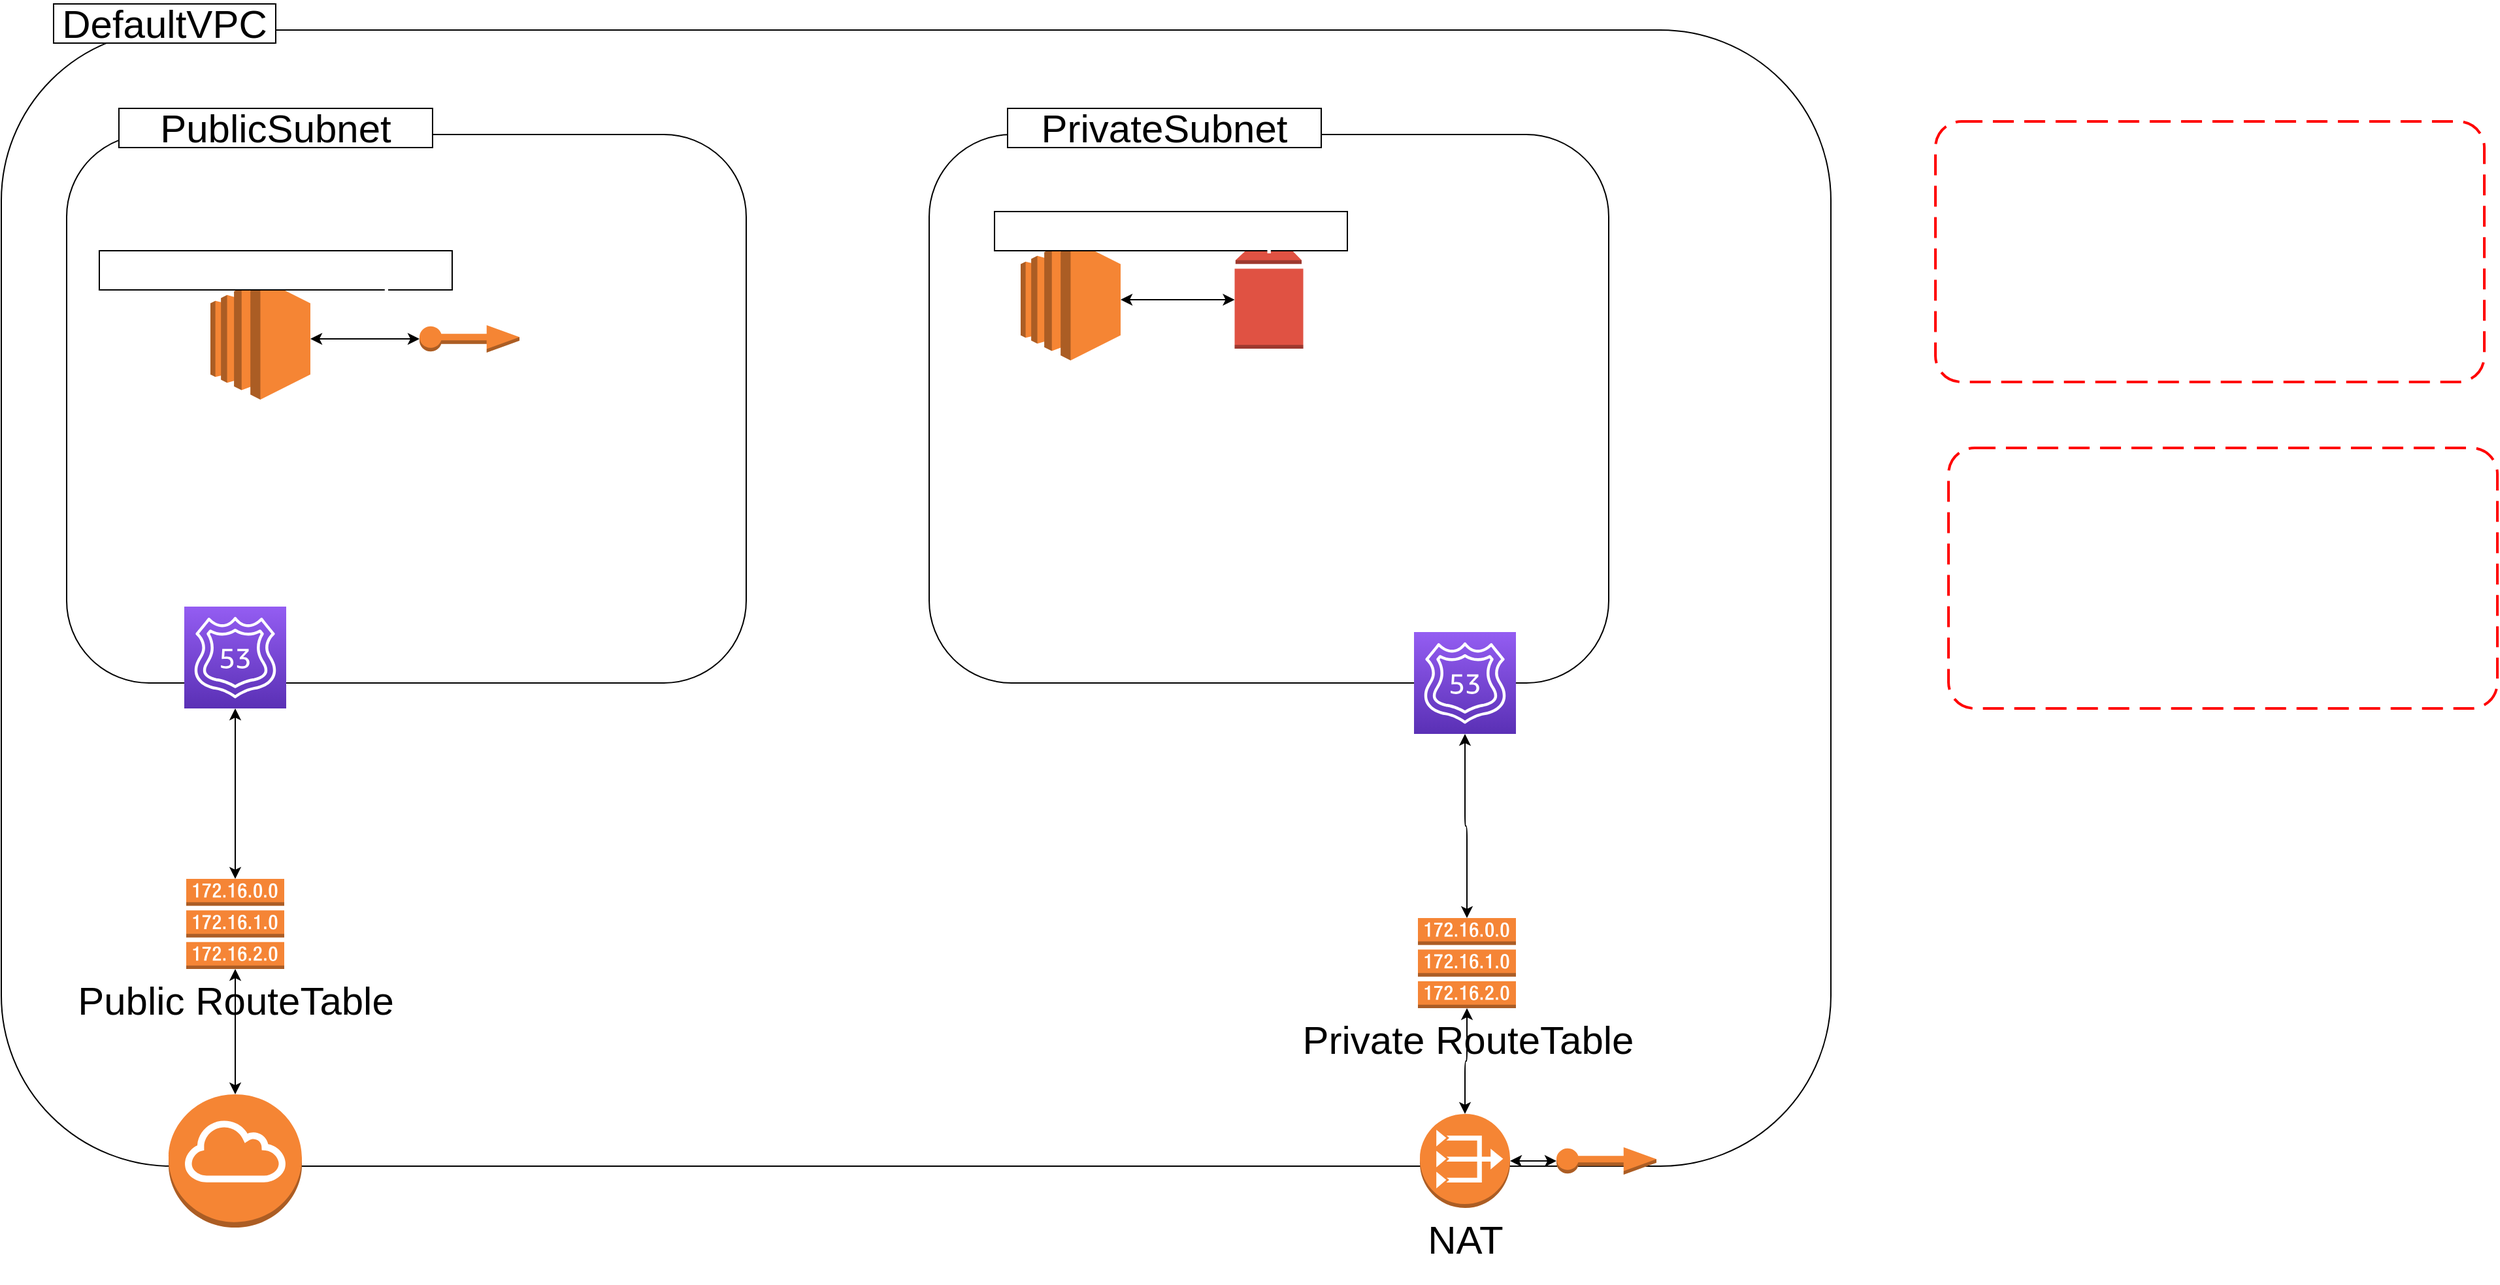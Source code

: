 <mxfile>
    <diagram id="iICUVV8Ak8uVL6akt5hw" name="Page-1">
        <mxGraphModel dx="3440" dy="1160" grid="0" gridSize="10" guides="1" tooltips="1" connect="1" arrows="1" fold="1" page="1" pageScale="1" pageWidth="850" pageHeight="1100" math="0" shadow="0">
            <root>
                <mxCell id="0"/>
                <mxCell id="1" parent="0"/>
                <mxCell id="2" value="" style="rounded=1;whiteSpace=wrap;html=1;" vertex="1" parent="1">
                    <mxGeometry x="20" y="50" width="1400" height="870" as="geometry"/>
                </mxCell>
                <mxCell id="3" value="DefaultVPC" style="text;html=1;strokeColor=default;fillColor=default;align=center;verticalAlign=middle;whiteSpace=wrap;rounded=0;fontSize=30;" vertex="1" parent="1">
                    <mxGeometry x="60" y="30" width="170" height="30" as="geometry"/>
                </mxCell>
                <mxCell id="5" value="" style="rounded=1;whiteSpace=wrap;html=1;fontSize=30;strokeColor=default;fillColor=default;" vertex="1" parent="1">
                    <mxGeometry x="70" y="130" width="520" height="420" as="geometry"/>
                </mxCell>
                <mxCell id="6" value="PublicSubnet" style="text;html=1;strokeColor=default;fillColor=default;align=center;verticalAlign=middle;whiteSpace=wrap;rounded=0;fontSize=30;" vertex="1" parent="1">
                    <mxGeometry x="110" y="110" width="240" height="30" as="geometry"/>
                </mxCell>
                <mxCell id="7" value="" style="rounded=1;whiteSpace=wrap;html=1;fontSize=30;strokeColor=default;fillColor=default;" vertex="1" parent="1">
                    <mxGeometry x="730" y="130" width="520" height="420" as="geometry"/>
                </mxCell>
                <mxCell id="8" value="PrivateSubnet" style="text;html=1;strokeColor=default;fillColor=default;align=center;verticalAlign=middle;whiteSpace=wrap;rounded=0;fontSize=30;" vertex="1" parent="1">
                    <mxGeometry x="790" y="110" width="240" height="30" as="geometry"/>
                </mxCell>
                <mxCell id="30" style="edgeStyle=orthogonalEdgeStyle;html=1;entryX=0;entryY=0.5;entryDx=0;entryDy=0;entryPerimeter=0;fontSize=30;fontColor=#FFFFFF;startArrow=classic;startFill=1;" edge="1" parent="1" source="9" target="12">
                    <mxGeometry relative="1" as="geometry"/>
                </mxCell>
                <mxCell id="31" style="edgeStyle=orthogonalEdgeStyle;html=1;entryX=0.5;entryY=1;entryDx=0;entryDy=0;entryPerimeter=0;fontSize=30;fontColor=#FFFFFF;startArrow=classic;startFill=1;" edge="1" parent="1" source="9" target="11">
                    <mxGeometry relative="1" as="geometry"/>
                </mxCell>
                <mxCell id="9" value="NAT" style="outlineConnect=0;dashed=0;verticalLabelPosition=bottom;verticalAlign=top;align=center;html=1;shape=mxgraph.aws3.vpc_nat_gateway;fillColor=#F58534;gradientColor=none;fontSize=30;strokeColor=default;" vertex="1" parent="1">
                    <mxGeometry x="1105.5" y="880" width="69" height="72" as="geometry"/>
                </mxCell>
                <mxCell id="10" value="Private Route" style="sketch=0;points=[[0,0,0],[0.25,0,0],[0.5,0,0],[0.75,0,0],[1,0,0],[0,1,0],[0.25,1,0],[0.5,1,0],[0.75,1,0],[1,1,0],[0,0.25,0],[0,0.5,0],[0,0.75,0],[1,0.25,0],[1,0.5,0],[1,0.75,0]];outlineConnect=0;fontColor=#FFFFFF;gradientColor=#945DF2;gradientDirection=north;fillColor=#5A30B5;strokeColor=#ffffff;dashed=0;verticalLabelPosition=bottom;verticalAlign=top;align=center;html=1;fontSize=30;fontStyle=0;aspect=fixed;shape=mxgraph.aws4.resourceIcon;resIcon=mxgraph.aws4.route_53;" vertex="1" parent="1">
                    <mxGeometry x="1101" y="511" width="78" height="78" as="geometry"/>
                </mxCell>
                <mxCell id="32" style="edgeStyle=orthogonalEdgeStyle;html=1;entryX=0.5;entryY=1;entryDx=0;entryDy=0;entryPerimeter=0;fontSize=30;fontColor=#FFFFFF;startArrow=classic;startFill=1;" edge="1" parent="1" source="11" target="10">
                    <mxGeometry relative="1" as="geometry"/>
                </mxCell>
                <mxCell id="11" value="Private RouteTable" style="outlineConnect=0;dashed=0;verticalLabelPosition=bottom;verticalAlign=top;align=center;html=1;shape=mxgraph.aws3.route_table;fillColor=#F58536;gradientColor=none;fontSize=30;strokeColor=default;" vertex="1" parent="1">
                    <mxGeometry x="1104" y="730" width="75" height="69" as="geometry"/>
                </mxCell>
                <mxCell id="12" value="NAT EIP" style="outlineConnect=0;dashed=0;verticalLabelPosition=bottom;verticalAlign=top;align=center;html=1;shape=mxgraph.aws3.elastic_ip;fillColor=#F58534;gradientColor=none;fontSize=30;fontColor=#FFFFFF;strokeColor=default;" vertex="1" parent="1">
                    <mxGeometry x="1210" y="905.5" width="76.5" height="21" as="geometry"/>
                </mxCell>
                <mxCell id="13" value="DBSecGroup&#10;- SSH -&gt; source: DefaultVPC&#10;- 5432 -&gt; source: DefaultVPC" style="rounded=1;arcSize=10;dashed=1;strokeColor=#ff0000;fillColor=none;gradientColor=none;dashPattern=8 4;strokeWidth=2;fontSize=30;fontColor=#FFFFFF;" vertex="1" parent="1">
                    <mxGeometry x="1500" y="120" width="420" height="199.5" as="geometry"/>
                </mxCell>
                <mxCell id="15" value="WebSecGroup&#10;- SSH -&gt; source: DefaultVPC&#10;- 80 -&gt; source: DefaultVPC&#10;- 443 -&gt; source: DefaultVPC" style="rounded=1;arcSize=10;dashed=1;strokeColor=#ff0000;fillColor=none;gradientColor=none;dashPattern=8 4;strokeWidth=2;fontSize=30;fontColor=#FFFFFF;" vertex="1" parent="1">
                    <mxGeometry x="1510" y="370" width="420" height="199.5" as="geometry"/>
                </mxCell>
                <mxCell id="18" style="edgeStyle=none;html=1;fontSize=30;fontColor=#FFFFFF;startArrow=classic;startFill=1;" edge="1" parent="1" source="16" target="17">
                    <mxGeometry relative="1" as="geometry"/>
                </mxCell>
                <mxCell id="16" value="DBInstance" style="outlineConnect=0;dashed=0;verticalLabelPosition=bottom;verticalAlign=top;align=center;html=1;shape=mxgraph.aws3.ec2;fillColor=#F58534;gradientColor=none;fontSize=30;fontColor=#FFFFFF;strokeColor=default;" vertex="1" parent="1">
                    <mxGeometry x="800" y="210" width="76.5" height="93" as="geometry"/>
                </mxCell>
                <mxCell id="17" value="DBEbs" style="outlineConnect=0;dashed=0;verticalLabelPosition=bottom;verticalAlign=top;align=center;html=1;shape=mxgraph.aws3.volume;fillColor=#E05243;gradientColor=none;fontSize=30;fontColor=#FFFFFF;strokeColor=default;" vertex="1" parent="1">
                    <mxGeometry x="963.75" y="219" width="52.5" height="75" as="geometry"/>
                </mxCell>
                <mxCell id="19" value="DBSecGroup" style="text;html=1;strokeColor=default;fillColor=default;align=center;verticalAlign=middle;whiteSpace=wrap;rounded=0;fontSize=30;fontColor=#FFFFFF;" vertex="1" parent="1">
                    <mxGeometry x="780" y="189" width="270" height="30" as="geometry"/>
                </mxCell>
                <mxCell id="23" style="edgeStyle=none;html=1;entryX=0;entryY=0.5;entryDx=0;entryDy=0;entryPerimeter=0;fontSize=30;fontColor=#FFFFFF;startArrow=classic;startFill=1;" edge="1" parent="1" source="20" target="22">
                    <mxGeometry relative="1" as="geometry"/>
                </mxCell>
                <mxCell id="20" value="WebServer" style="outlineConnect=0;dashed=0;verticalLabelPosition=bottom;verticalAlign=top;align=center;html=1;shape=mxgraph.aws3.ec2;fillColor=#F58534;gradientColor=none;fontSize=30;fontColor=#FFFFFF;strokeColor=default;" vertex="1" parent="1">
                    <mxGeometry x="180" y="240" width="76.5" height="93" as="geometry"/>
                </mxCell>
                <mxCell id="21" value="WebSecGroup" style="text;html=1;strokeColor=default;fillColor=default;align=center;verticalAlign=middle;whiteSpace=wrap;rounded=0;fontSize=30;fontColor=#FFFFFF;" vertex="1" parent="1">
                    <mxGeometry x="95" y="219" width="270" height="30" as="geometry"/>
                </mxCell>
                <mxCell id="22" value="Web EIP" style="outlineConnect=0;dashed=0;verticalLabelPosition=bottom;verticalAlign=top;align=center;html=1;shape=mxgraph.aws3.elastic_ip;fillColor=#F58534;gradientColor=none;fontSize=30;fontColor=#FFFFFF;strokeColor=default;" vertex="1" parent="1">
                    <mxGeometry x="340" y="276" width="76.5" height="21" as="geometry"/>
                </mxCell>
                <mxCell id="27" style="edgeStyle=none;html=1;entryX=0.5;entryY=1;entryDx=0;entryDy=0;entryPerimeter=0;fontSize=30;fontColor=#FFFFFF;startArrow=classic;startFill=1;" edge="1" parent="1" source="24" target="25">
                    <mxGeometry relative="1" as="geometry"/>
                </mxCell>
                <mxCell id="24" value="Int Gateway" style="outlineConnect=0;dashed=0;verticalLabelPosition=bottom;verticalAlign=top;align=center;html=1;shape=mxgraph.aws3.internet_gateway;fillColor=#F58534;gradientColor=none;fontSize=30;fontColor=#FFFFFF;strokeColor=default;" vertex="1" parent="1">
                    <mxGeometry x="148" y="865" width="102" height="102" as="geometry"/>
                </mxCell>
                <mxCell id="28" style="edgeStyle=orthogonalEdgeStyle;html=1;entryX=0.5;entryY=1;entryDx=0;entryDy=0;entryPerimeter=0;fontSize=30;fontColor=#FFFFFF;startArrow=classic;startFill=1;" edge="1" parent="1" source="25" target="26">
                    <mxGeometry relative="1" as="geometry"/>
                </mxCell>
                <mxCell id="25" value="Public RouteTable" style="outlineConnect=0;dashed=0;verticalLabelPosition=bottom;verticalAlign=top;align=center;html=1;shape=mxgraph.aws3.route_table;fillColor=#F58536;gradientColor=none;fontSize=30;strokeColor=default;" vertex="1" parent="1">
                    <mxGeometry x="161.5" y="700" width="75" height="69" as="geometry"/>
                </mxCell>
                <mxCell id="26" value="Public Route" style="sketch=0;points=[[0,0,0],[0.25,0,0],[0.5,0,0],[0.75,0,0],[1,0,0],[0,1,0],[0.25,1,0],[0.5,1,0],[0.75,1,0],[1,1,0],[0,0.25,0],[0,0.5,0],[0,0.75,0],[1,0.25,0],[1,0.5,0],[1,0.75,0]];outlineConnect=0;fontColor=#FFFFFF;gradientColor=#945DF2;gradientDirection=north;fillColor=#5A30B5;strokeColor=#ffffff;dashed=0;verticalLabelPosition=bottom;verticalAlign=top;align=center;html=1;fontSize=30;fontStyle=0;aspect=fixed;shape=mxgraph.aws4.resourceIcon;resIcon=mxgraph.aws4.route_53;" vertex="1" parent="1">
                    <mxGeometry x="160" y="491.5" width="78" height="78" as="geometry"/>
                </mxCell>
            </root>
        </mxGraphModel>
    </diagram>
</mxfile>